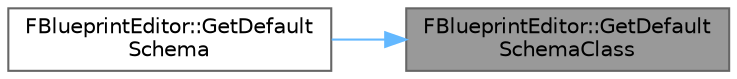 digraph "FBlueprintEditor::GetDefaultSchemaClass"
{
 // INTERACTIVE_SVG=YES
 // LATEX_PDF_SIZE
  bgcolor="transparent";
  edge [fontname=Helvetica,fontsize=10,labelfontname=Helvetica,labelfontsize=10];
  node [fontname=Helvetica,fontsize=10,shape=box,height=0.2,width=0.4];
  rankdir="RL";
  Node1 [id="Node000001",label="FBlueprintEditor::GetDefault\lSchemaClass",height=0.2,width=0.4,color="gray40", fillcolor="grey60", style="filled", fontcolor="black",tooltip="Whenever new graphs need to be created it will use this schema by default."];
  Node1 -> Node2 [id="edge1_Node000001_Node000002",dir="back",color="steelblue1",style="solid",tooltip=" "];
  Node2 [id="Node000002",label="FBlueprintEditor::GetDefault\lSchema",height=0.2,width=0.4,color="grey40", fillcolor="white", style="filled",URL="$dd/d29/classFBlueprintEditor.html#ad43eebfe46ece618fb88e8d1d1e95ad6",tooltip="Gets the default schema for this editor."];
}
